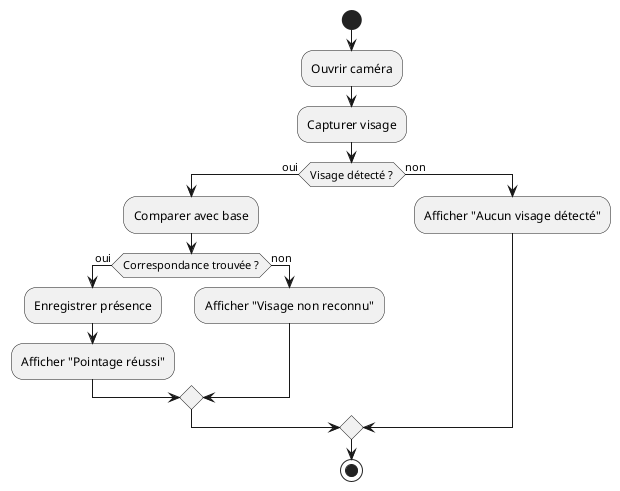@startuml
start
:Ouvrir caméra;
:Capturer visage;
if (Visage détecté ?) then (oui)
  :Comparer avec base;
  if (Correspondance trouvée ?) then (oui)
    :Enregistrer présence;
    :Afficher "Pointage réussi";
  else (non)
    :Afficher "Visage non reconnu";
  endif
else (non)
  :Afficher "Aucun visage détecté";
endif
stop
@enduml

